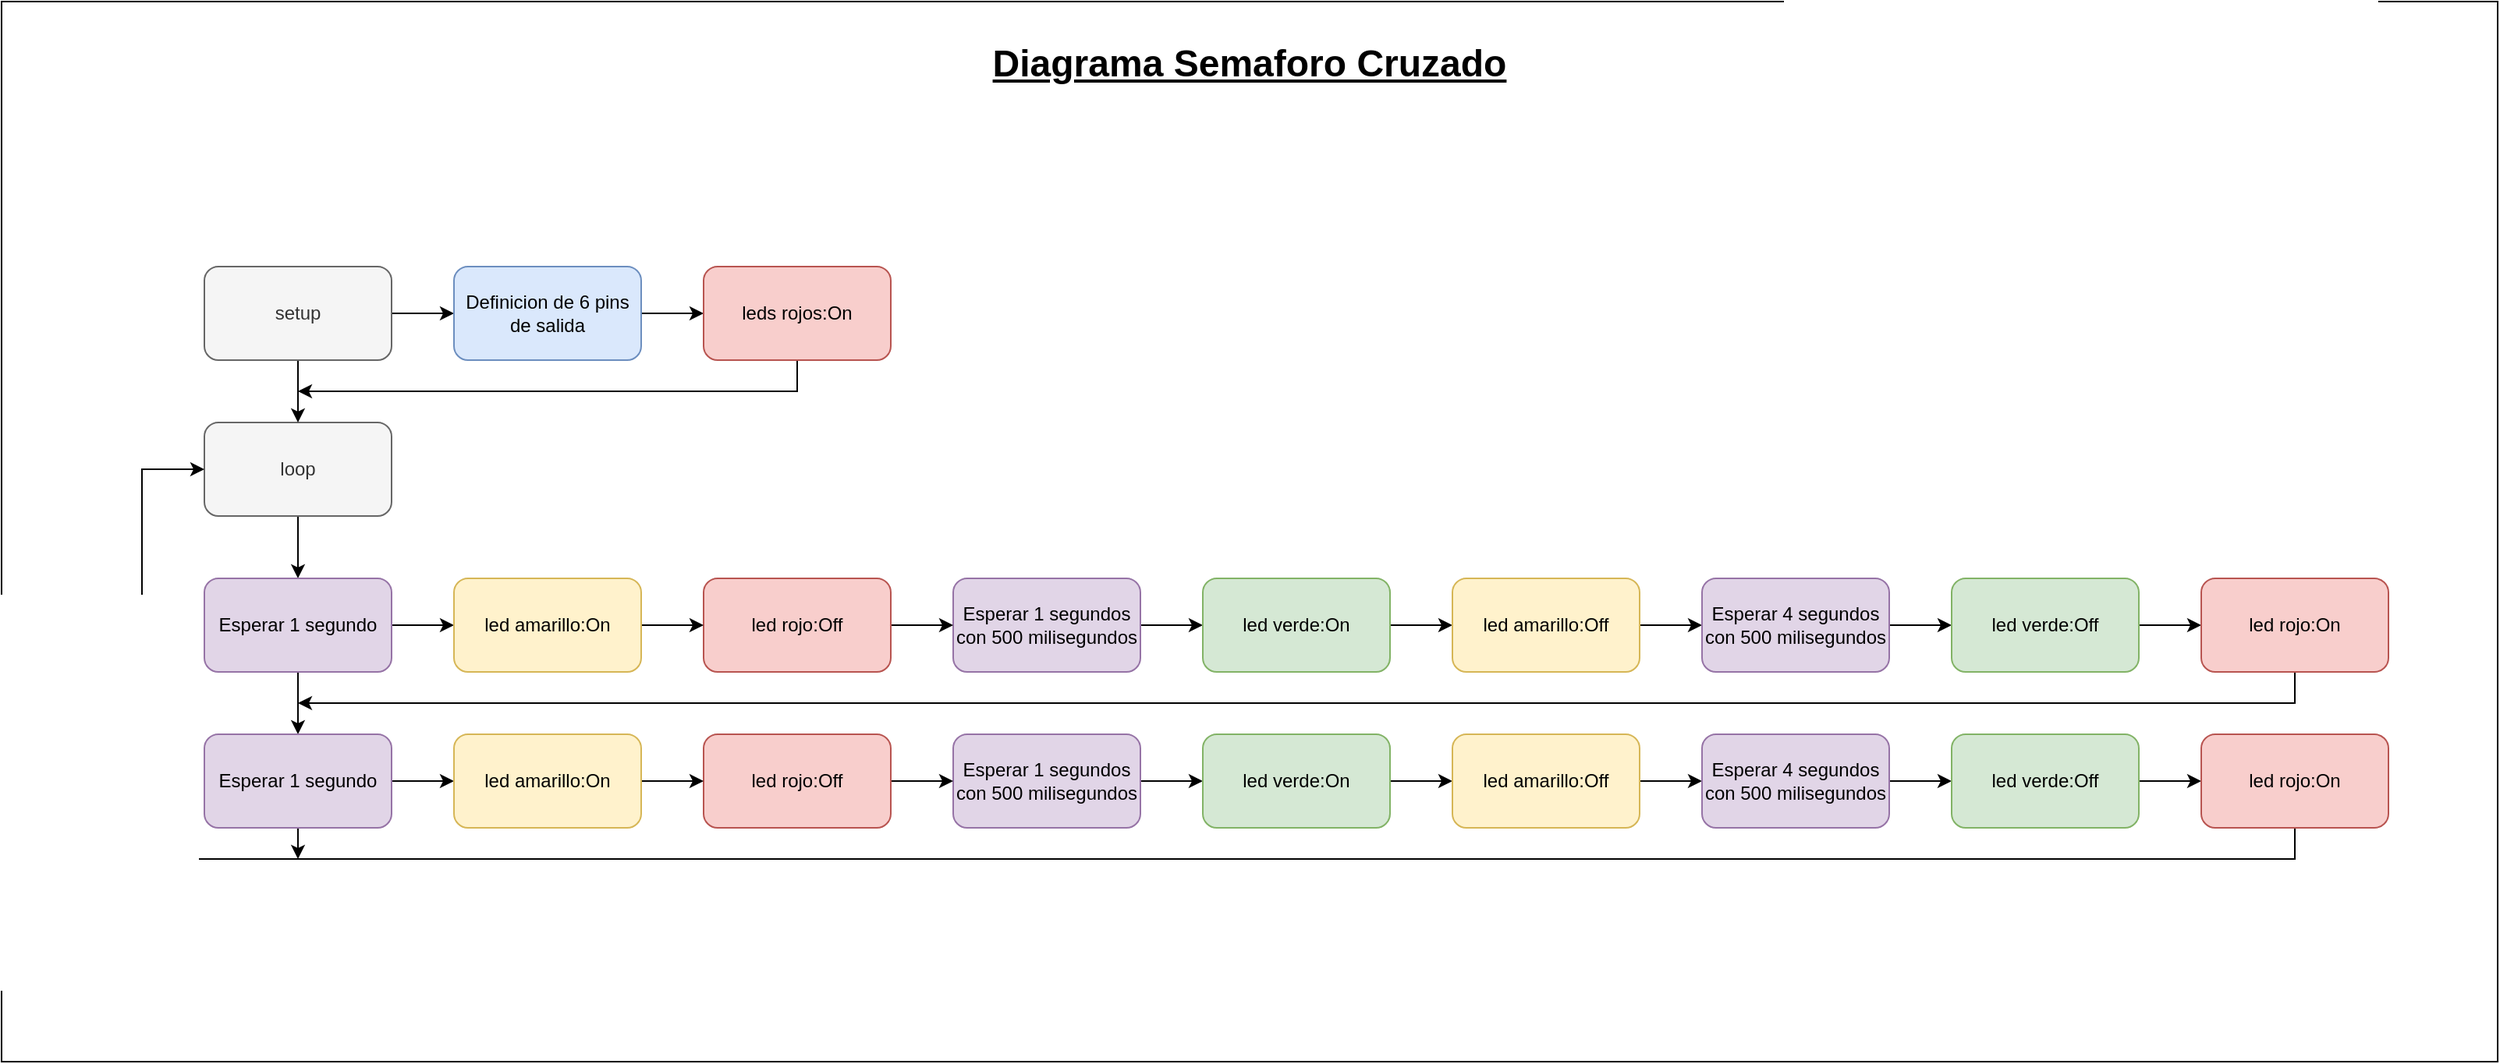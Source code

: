 <mxfile version="13.7.7" type="device"><diagram id="cBX4y-N1lyLNumTRMTT9" name="Page-1"><mxGraphModel dx="2076" dy="1150" grid="1" gridSize="10" guides="1" tooltips="1" connect="1" arrows="1" fold="1" page="1" pageScale="1" pageWidth="850" pageHeight="1100" math="0" shadow="0"><root><mxCell id="0"/><mxCell id="1" parent="0"/><mxCell id="9USvDrS2365Ca-etIQQU-51" value="" style="rounded=0;whiteSpace=wrap;html=1;" vertex="1" parent="1"><mxGeometry x="40" y="40" width="1600" height="680" as="geometry"/></mxCell><mxCell id="9USvDrS2365Ca-etIQQU-52" value="" style="edgeStyle=orthogonalEdgeStyle;rounded=0;orthogonalLoop=1;jettySize=auto;html=1;" edge="1" parent="1" source="9USvDrS2365Ca-etIQQU-53" target="9USvDrS2365Ca-etIQQU-63"><mxGeometry relative="1" as="geometry"/></mxCell><mxCell id="9USvDrS2365Ca-etIQQU-53" value="loop" style="rounded=1;whiteSpace=wrap;html=1;fillColor=#f5f5f5;strokeColor=#666666;fontColor=#333333;" vertex="1" parent="1"><mxGeometry x="170" y="310" width="120" height="60" as="geometry"/></mxCell><mxCell id="9USvDrS2365Ca-etIQQU-54" value="" style="edgeStyle=orthogonalEdgeStyle;rounded=0;orthogonalLoop=1;jettySize=auto;html=1;" edge="1" parent="1" source="9USvDrS2365Ca-etIQQU-56" target="9USvDrS2365Ca-etIQQU-53"><mxGeometry relative="1" as="geometry"/></mxCell><mxCell id="9USvDrS2365Ca-etIQQU-55" value="" style="edgeStyle=orthogonalEdgeStyle;rounded=0;orthogonalLoop=1;jettySize=auto;html=1;" edge="1" parent="1" source="9USvDrS2365Ca-etIQQU-56" target="9USvDrS2365Ca-etIQQU-58"><mxGeometry relative="1" as="geometry"/></mxCell><mxCell id="9USvDrS2365Ca-etIQQU-56" value="setup" style="rounded=1;whiteSpace=wrap;html=1;fillColor=#f5f5f5;strokeColor=#666666;fontColor=#333333;" vertex="1" parent="1"><mxGeometry x="170" y="210" width="120" height="60" as="geometry"/></mxCell><mxCell id="9USvDrS2365Ca-etIQQU-57" value="" style="edgeStyle=orthogonalEdgeStyle;rounded=0;orthogonalLoop=1;jettySize=auto;html=1;" edge="1" parent="1" source="9USvDrS2365Ca-etIQQU-58" target="9USvDrS2365Ca-etIQQU-60"><mxGeometry relative="1" as="geometry"/></mxCell><mxCell id="9USvDrS2365Ca-etIQQU-58" value="Definicion de 6 pins de salida" style="rounded=1;whiteSpace=wrap;html=1;fillColor=#dae8fc;strokeColor=#6c8ebf;" vertex="1" parent="1"><mxGeometry x="330" y="210" width="120" height="60" as="geometry"/></mxCell><mxCell id="9USvDrS2365Ca-etIQQU-59" style="edgeStyle=orthogonalEdgeStyle;rounded=0;orthogonalLoop=1;jettySize=auto;html=1;" edge="1" parent="1" source="9USvDrS2365Ca-etIQQU-60"><mxGeometry relative="1" as="geometry"><mxPoint x="230" y="290" as="targetPoint"/><Array as="points"><mxPoint x="550" y="290"/></Array></mxGeometry></mxCell><mxCell id="9USvDrS2365Ca-etIQQU-60" value="leds rojos:On" style="rounded=1;whiteSpace=wrap;html=1;fillColor=#f8cecc;strokeColor=#b85450;" vertex="1" parent="1"><mxGeometry x="490" y="210" width="120" height="60" as="geometry"/></mxCell><mxCell id="9USvDrS2365Ca-etIQQU-61" value="" style="edgeStyle=orthogonalEdgeStyle;rounded=0;orthogonalLoop=1;jettySize=auto;html=1;" edge="1" parent="1" source="9USvDrS2365Ca-etIQQU-63" target="9USvDrS2365Ca-etIQQU-69"><mxGeometry relative="1" as="geometry"/></mxCell><mxCell id="9USvDrS2365Ca-etIQQU-62" value="" style="edgeStyle=orthogonalEdgeStyle;rounded=0;orthogonalLoop=1;jettySize=auto;html=1;" edge="1" parent="1" source="9USvDrS2365Ca-etIQQU-63" target="9USvDrS2365Ca-etIQQU-82"><mxGeometry relative="1" as="geometry"/></mxCell><mxCell id="9USvDrS2365Ca-etIQQU-63" value="Esperar 1 segundo" style="rounded=1;whiteSpace=wrap;html=1;fillColor=#e1d5e7;strokeColor=#9673a6;" vertex="1" parent="1"><mxGeometry x="170" y="410" width="120" height="60" as="geometry"/></mxCell><mxCell id="9USvDrS2365Ca-etIQQU-64" value="" style="edgeStyle=orthogonalEdgeStyle;rounded=0;orthogonalLoop=1;jettySize=auto;html=1;" edge="1" parent="1" source="9USvDrS2365Ca-etIQQU-65" target="9USvDrS2365Ca-etIQQU-71"><mxGeometry relative="1" as="geometry"/></mxCell><mxCell id="9USvDrS2365Ca-etIQQU-65" value="Esperar 1 segundos con 500 milisegundos" style="rounded=1;whiteSpace=wrap;html=1;fillColor=#e1d5e7;strokeColor=#9673a6;" vertex="1" parent="1"><mxGeometry x="650" y="410" width="120" height="60" as="geometry"/></mxCell><mxCell id="9USvDrS2365Ca-etIQQU-66" value="" style="edgeStyle=orthogonalEdgeStyle;rounded=0;orthogonalLoop=1;jettySize=auto;html=1;" edge="1" parent="1" source="9USvDrS2365Ca-etIQQU-67" target="9USvDrS2365Ca-etIQQU-65"><mxGeometry relative="1" as="geometry"/></mxCell><mxCell id="9USvDrS2365Ca-etIQQU-67" value="led rojo:Off" style="rounded=1;whiteSpace=wrap;html=1;fillColor=#f8cecc;strokeColor=#b85450;" vertex="1" parent="1"><mxGeometry x="490" y="410" width="120" height="60" as="geometry"/></mxCell><mxCell id="9USvDrS2365Ca-etIQQU-68" value="" style="edgeStyle=orthogonalEdgeStyle;rounded=0;orthogonalLoop=1;jettySize=auto;html=1;" edge="1" parent="1" source="9USvDrS2365Ca-etIQQU-69" target="9USvDrS2365Ca-etIQQU-67"><mxGeometry relative="1" as="geometry"/></mxCell><mxCell id="9USvDrS2365Ca-etIQQU-69" value="led amarillo:On" style="rounded=1;whiteSpace=wrap;html=1;fillColor=#fff2cc;strokeColor=#d6b656;" vertex="1" parent="1"><mxGeometry x="330" y="410" width="120" height="60" as="geometry"/></mxCell><mxCell id="9USvDrS2365Ca-etIQQU-70" value="" style="edgeStyle=orthogonalEdgeStyle;rounded=0;orthogonalLoop=1;jettySize=auto;html=1;" edge="1" parent="1" source="9USvDrS2365Ca-etIQQU-71" target="9USvDrS2365Ca-etIQQU-73"><mxGeometry relative="1" as="geometry"/></mxCell><mxCell id="9USvDrS2365Ca-etIQQU-71" value="led verde:On" style="rounded=1;whiteSpace=wrap;html=1;fillColor=#d5e8d4;strokeColor=#82b366;" vertex="1" parent="1"><mxGeometry x="810" y="410" width="120" height="60" as="geometry"/></mxCell><mxCell id="9USvDrS2365Ca-etIQQU-72" value="" style="edgeStyle=orthogonalEdgeStyle;rounded=0;orthogonalLoop=1;jettySize=auto;html=1;" edge="1" parent="1" source="9USvDrS2365Ca-etIQQU-73" target="9USvDrS2365Ca-etIQQU-75"><mxGeometry relative="1" as="geometry"/></mxCell><mxCell id="9USvDrS2365Ca-etIQQU-73" value="led amarillo:Off" style="rounded=1;whiteSpace=wrap;html=1;fillColor=#fff2cc;strokeColor=#d6b656;" vertex="1" parent="1"><mxGeometry x="970" y="410" width="120" height="60" as="geometry"/></mxCell><mxCell id="9USvDrS2365Ca-etIQQU-74" value="" style="edgeStyle=orthogonalEdgeStyle;rounded=0;orthogonalLoop=1;jettySize=auto;html=1;" edge="1" parent="1" source="9USvDrS2365Ca-etIQQU-75" target="9USvDrS2365Ca-etIQQU-77"><mxGeometry relative="1" as="geometry"/></mxCell><mxCell id="9USvDrS2365Ca-etIQQU-75" value="Esperar 4 segundos con 500 milisegundos" style="rounded=1;whiteSpace=wrap;html=1;fillColor=#e1d5e7;strokeColor=#9673a6;" vertex="1" parent="1"><mxGeometry x="1130" y="410" width="120" height="60" as="geometry"/></mxCell><mxCell id="9USvDrS2365Ca-etIQQU-76" value="" style="edgeStyle=orthogonalEdgeStyle;rounded=0;orthogonalLoop=1;jettySize=auto;html=1;" edge="1" parent="1" source="9USvDrS2365Ca-etIQQU-77" target="9USvDrS2365Ca-etIQQU-79"><mxGeometry relative="1" as="geometry"/></mxCell><mxCell id="9USvDrS2365Ca-etIQQU-77" value="led verde:Off" style="rounded=1;whiteSpace=wrap;html=1;fillColor=#d5e8d4;strokeColor=#82b366;" vertex="1" parent="1"><mxGeometry x="1290" y="410" width="120" height="60" as="geometry"/></mxCell><mxCell id="9USvDrS2365Ca-etIQQU-78" style="edgeStyle=orthogonalEdgeStyle;rounded=0;orthogonalLoop=1;jettySize=auto;html=1;" edge="1" parent="1" source="9USvDrS2365Ca-etIQQU-79"><mxGeometry relative="1" as="geometry"><mxPoint x="230" y="490" as="targetPoint"/><Array as="points"><mxPoint x="1510" y="490"/></Array></mxGeometry></mxCell><mxCell id="9USvDrS2365Ca-etIQQU-79" value="led rojo:On" style="rounded=1;whiteSpace=wrap;html=1;fillColor=#f8cecc;strokeColor=#b85450;" vertex="1" parent="1"><mxGeometry x="1450" y="410" width="120" height="60" as="geometry"/></mxCell><mxCell id="9USvDrS2365Ca-etIQQU-80" value="" style="edgeStyle=orthogonalEdgeStyle;rounded=0;orthogonalLoop=1;jettySize=auto;html=1;" edge="1" parent="1" source="9USvDrS2365Ca-etIQQU-82" target="9USvDrS2365Ca-etIQQU-88"><mxGeometry relative="1" as="geometry"/></mxCell><mxCell id="9USvDrS2365Ca-etIQQU-81" style="edgeStyle=orthogonalEdgeStyle;rounded=0;orthogonalLoop=1;jettySize=auto;html=1;" edge="1" parent="1" source="9USvDrS2365Ca-etIQQU-82"><mxGeometry relative="1" as="geometry"><mxPoint x="230" y="590" as="targetPoint"/></mxGeometry></mxCell><mxCell id="9USvDrS2365Ca-etIQQU-82" value="Esperar 1 segundo" style="rounded=1;whiteSpace=wrap;html=1;fillColor=#e1d5e7;strokeColor=#9673a6;" vertex="1" parent="1"><mxGeometry x="170" y="510" width="120" height="60" as="geometry"/></mxCell><mxCell id="9USvDrS2365Ca-etIQQU-83" value="" style="edgeStyle=orthogonalEdgeStyle;rounded=0;orthogonalLoop=1;jettySize=auto;html=1;" edge="1" parent="1" source="9USvDrS2365Ca-etIQQU-84" target="9USvDrS2365Ca-etIQQU-90"><mxGeometry relative="1" as="geometry"/></mxCell><mxCell id="9USvDrS2365Ca-etIQQU-84" value="Esperar 1 segundos con 500 milisegundos" style="rounded=1;whiteSpace=wrap;html=1;fillColor=#e1d5e7;strokeColor=#9673a6;" vertex="1" parent="1"><mxGeometry x="650" y="510" width="120" height="60" as="geometry"/></mxCell><mxCell id="9USvDrS2365Ca-etIQQU-85" value="" style="edgeStyle=orthogonalEdgeStyle;rounded=0;orthogonalLoop=1;jettySize=auto;html=1;" edge="1" parent="1" source="9USvDrS2365Ca-etIQQU-86" target="9USvDrS2365Ca-etIQQU-84"><mxGeometry relative="1" as="geometry"/></mxCell><mxCell id="9USvDrS2365Ca-etIQQU-86" value="led rojo:Off" style="rounded=1;whiteSpace=wrap;html=1;fillColor=#f8cecc;strokeColor=#b85450;" vertex="1" parent="1"><mxGeometry x="490" y="510" width="120" height="60" as="geometry"/></mxCell><mxCell id="9USvDrS2365Ca-etIQQU-87" value="" style="edgeStyle=orthogonalEdgeStyle;rounded=0;orthogonalLoop=1;jettySize=auto;html=1;" edge="1" parent="1" source="9USvDrS2365Ca-etIQQU-88" target="9USvDrS2365Ca-etIQQU-86"><mxGeometry relative="1" as="geometry"/></mxCell><mxCell id="9USvDrS2365Ca-etIQQU-88" value="led amarillo:On" style="rounded=1;whiteSpace=wrap;html=1;fillColor=#fff2cc;strokeColor=#d6b656;" vertex="1" parent="1"><mxGeometry x="330" y="510" width="120" height="60" as="geometry"/></mxCell><mxCell id="9USvDrS2365Ca-etIQQU-89" value="" style="edgeStyle=orthogonalEdgeStyle;rounded=0;orthogonalLoop=1;jettySize=auto;html=1;" edge="1" parent="1" source="9USvDrS2365Ca-etIQQU-90" target="9USvDrS2365Ca-etIQQU-92"><mxGeometry relative="1" as="geometry"/></mxCell><mxCell id="9USvDrS2365Ca-etIQQU-90" value="led verde:On" style="rounded=1;whiteSpace=wrap;html=1;fillColor=#d5e8d4;strokeColor=#82b366;" vertex="1" parent="1"><mxGeometry x="810" y="510" width="120" height="60" as="geometry"/></mxCell><mxCell id="9USvDrS2365Ca-etIQQU-91" value="" style="edgeStyle=orthogonalEdgeStyle;rounded=0;orthogonalLoop=1;jettySize=auto;html=1;" edge="1" parent="1" source="9USvDrS2365Ca-etIQQU-92" target="9USvDrS2365Ca-etIQQU-94"><mxGeometry relative="1" as="geometry"/></mxCell><mxCell id="9USvDrS2365Ca-etIQQU-92" value="led amarillo:Off" style="rounded=1;whiteSpace=wrap;html=1;fillColor=#fff2cc;strokeColor=#d6b656;" vertex="1" parent="1"><mxGeometry x="970" y="510" width="120" height="60" as="geometry"/></mxCell><mxCell id="9USvDrS2365Ca-etIQQU-93" value="" style="edgeStyle=orthogonalEdgeStyle;rounded=0;orthogonalLoop=1;jettySize=auto;html=1;" edge="1" parent="1" source="9USvDrS2365Ca-etIQQU-94" target="9USvDrS2365Ca-etIQQU-96"><mxGeometry relative="1" as="geometry"/></mxCell><mxCell id="9USvDrS2365Ca-etIQQU-94" value="Esperar 4 segundos con 500 milisegundos" style="rounded=1;whiteSpace=wrap;html=1;fillColor=#e1d5e7;strokeColor=#9673a6;" vertex="1" parent="1"><mxGeometry x="1130" y="510" width="120" height="60" as="geometry"/></mxCell><mxCell id="9USvDrS2365Ca-etIQQU-95" value="" style="edgeStyle=orthogonalEdgeStyle;rounded=0;orthogonalLoop=1;jettySize=auto;html=1;" edge="1" parent="1" source="9USvDrS2365Ca-etIQQU-96" target="9USvDrS2365Ca-etIQQU-98"><mxGeometry relative="1" as="geometry"/></mxCell><mxCell id="9USvDrS2365Ca-etIQQU-96" value="led verde:Off" style="rounded=1;whiteSpace=wrap;html=1;fillColor=#d5e8d4;strokeColor=#82b366;" vertex="1" parent="1"><mxGeometry x="1290" y="510" width="120" height="60" as="geometry"/></mxCell><mxCell id="9USvDrS2365Ca-etIQQU-97" style="edgeStyle=orthogonalEdgeStyle;rounded=0;orthogonalLoop=1;jettySize=auto;html=1;entryX=0;entryY=0.5;entryDx=0;entryDy=0;" edge="1" parent="1" source="9USvDrS2365Ca-etIQQU-98" target="9USvDrS2365Ca-etIQQU-53"><mxGeometry relative="1" as="geometry"><Array as="points"><mxPoint x="1510" y="590"/><mxPoint x="130" y="590"/><mxPoint x="130" y="340"/></Array></mxGeometry></mxCell><mxCell id="9USvDrS2365Ca-etIQQU-98" value="led rojo:On" style="rounded=1;whiteSpace=wrap;html=1;fillColor=#f8cecc;strokeColor=#b85450;" vertex="1" parent="1"><mxGeometry x="1450" y="510" width="120" height="60" as="geometry"/></mxCell><mxCell id="9USvDrS2365Ca-etIQQU-99" value="Diagrama Semaforo Cruzado" style="text;html=1;strokeColor=none;fillColor=none;align=center;verticalAlign=middle;whiteSpace=wrap;rounded=0;fontSize=24;fontStyle=5" vertex="1" parent="1"><mxGeometry x="645" y="70" width="390" height="20" as="geometry"/></mxCell></root></mxGraphModel></diagram></mxfile>